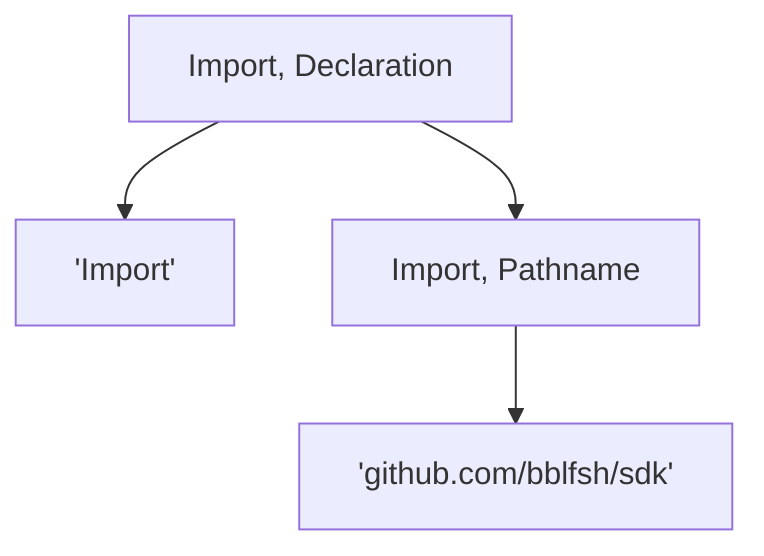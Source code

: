 graph TD

    IQimportDeclaration["Import, Declaration"]
    IQimportDeclarationToken["'Import'"]
    IQimportPath["Import, Pathname"]
    IQimportPathToken["'github.com/bblfsh/sdk'"]

    IQimportDeclaration-->IQimportDeclarationToken
    IQimportDeclaration-->IQimportPath
    IQimportPath -->IQimportPathToken